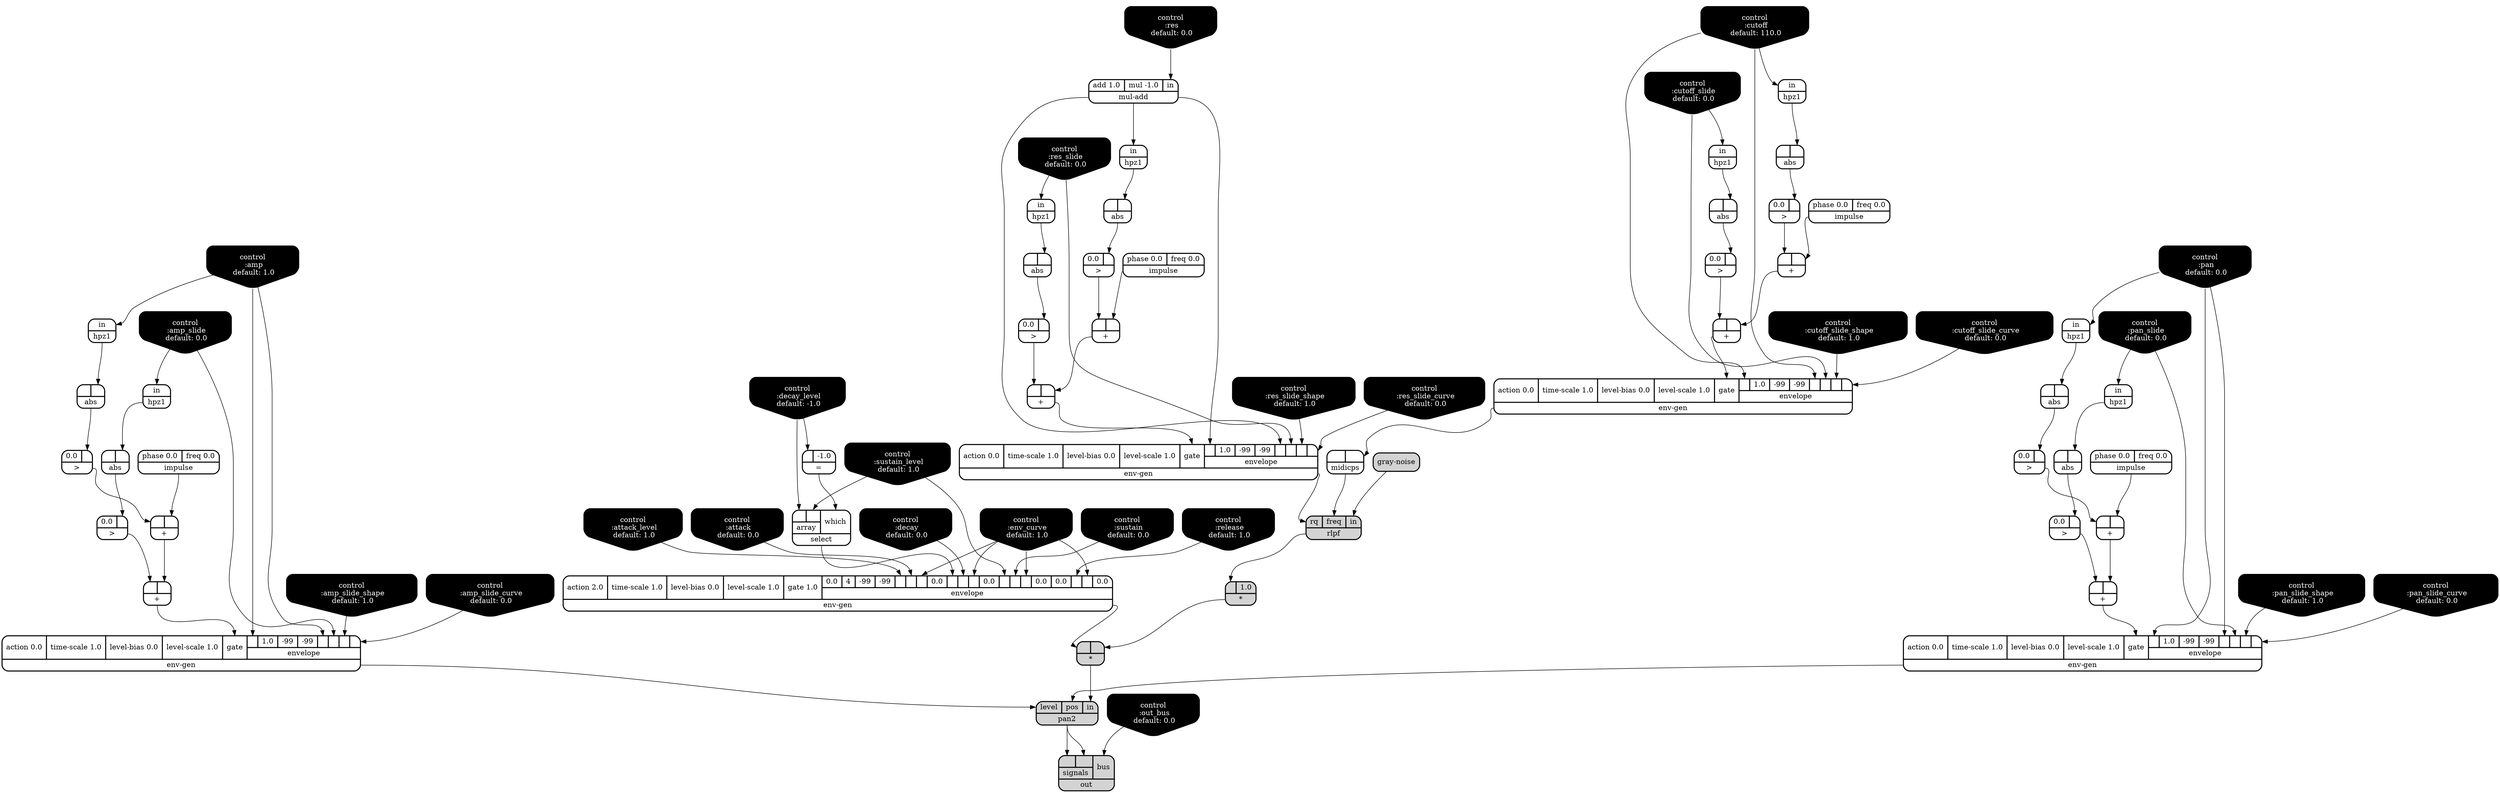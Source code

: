 digraph synthdef {
50 [label = "{{ <b> |<a> 1.0} |<__UG_NAME__>* }" style="filled, bold, rounded"  shape=record rankdir=LR];
66 [label = "{{ <b> |<a> } |<__UG_NAME__>* }" style="filled, bold, rounded"  shape=record rankdir=LR];
31 [label = "{{ <b> |<a> } |<__UG_NAME__>+ }" style="bold, rounded" shape=record rankdir=LR];
35 [label = "{{ <b> |<a> } |<__UG_NAME__>+ }" style="bold, rounded" shape=record rankdir=LR];
43 [label = "{{ <b> |<a> } |<__UG_NAME__>+ }" style="bold, rounded" shape=record rankdir=LR];
47 [label = "{{ <b> |<a> } |<__UG_NAME__>+ }" style="bold, rounded" shape=record rankdir=LR];
61 [label = "{{ <b> |<a> } |<__UG_NAME__>+ }" style="bold, rounded" shape=record rankdir=LR];
65 [label = "{{ <b> |<a> } |<__UG_NAME__>+ }" style="bold, rounded" shape=record rankdir=LR];
71 [label = "{{ <b> |<a> } |<__UG_NAME__>+ }" style="bold, rounded" shape=record rankdir=LR];
72 [label = "{{ <b> |<a> } |<__UG_NAME__>+ }" style="bold, rounded" shape=record rankdir=LR];
51 [label = "{{ <b> |<a> -1.0} |<__UG_NAME__>= }" style="bold, rounded" shape=record rankdir=LR];
30 [label = "{{ <b> 0.0|<a> } |<__UG_NAME__>\> }" style="bold, rounded" shape=record rankdir=LR];
34 [label = "{{ <b> 0.0|<a> } |<__UG_NAME__>\> }" style="bold, rounded" shape=record rankdir=LR];
42 [label = "{{ <b> 0.0|<a> } |<__UG_NAME__>\> }" style="bold, rounded" shape=record rankdir=LR];
46 [label = "{{ <b> 0.0|<a> } |<__UG_NAME__>\> }" style="bold, rounded" shape=record rankdir=LR];
57 [label = "{{ <b> 0.0|<a> } |<__UG_NAME__>\> }" style="bold, rounded" shape=record rankdir=LR];
60 [label = "{{ <b> 0.0|<a> } |<__UG_NAME__>\> }" style="bold, rounded" shape=record rankdir=LR];
64 [label = "{{ <b> 0.0|<a> } |<__UG_NAME__>\> }" style="bold, rounded" shape=record rankdir=LR];
70 [label = "{{ <b> 0.0|<a> } |<__UG_NAME__>\> }" style="bold, rounded" shape=record rankdir=LR];
29 [label = "{{ <b> |<a> } |<__UG_NAME__>abs }" style="bold, rounded" shape=record rankdir=LR];
33 [label = "{{ <b> |<a> } |<__UG_NAME__>abs }" style="bold, rounded" shape=record rankdir=LR];
41 [label = "{{ <b> |<a> } |<__UG_NAME__>abs }" style="bold, rounded" shape=record rankdir=LR];
45 [label = "{{ <b> |<a> } |<__UG_NAME__>abs }" style="bold, rounded" shape=record rankdir=LR];
56 [label = "{{ <b> |<a> } |<__UG_NAME__>abs }" style="bold, rounded" shape=record rankdir=LR];
59 [label = "{{ <b> |<a> } |<__UG_NAME__>abs }" style="bold, rounded" shape=record rankdir=LR];
63 [label = "{{ <b> |<a> } |<__UG_NAME__>abs }" style="bold, rounded" shape=record rankdir=LR];
69 [label = "{{ <b> |<a> } |<__UG_NAME__>abs }" style="bold, rounded" shape=record rankdir=LR];
0 [label = "control
 :amp
 default: 1.0" shape=invhouse style="rounded, filled, bold" fillcolor=black fontcolor=white ]; 
1 [label = "control
 :amp_slide
 default: 0.0" shape=invhouse style="rounded, filled, bold" fillcolor=black fontcolor=white ]; 
2 [label = "control
 :amp_slide_shape
 default: 1.0" shape=invhouse style="rounded, filled, bold" fillcolor=black fontcolor=white ]; 
3 [label = "control
 :amp_slide_curve
 default: 0.0" shape=invhouse style="rounded, filled, bold" fillcolor=black fontcolor=white ]; 
4 [label = "control
 :pan
 default: 0.0" shape=invhouse style="rounded, filled, bold" fillcolor=black fontcolor=white ]; 
5 [label = "control
 :pan_slide
 default: 0.0" shape=invhouse style="rounded, filled, bold" fillcolor=black fontcolor=white ]; 
6 [label = "control
 :pan_slide_shape
 default: 1.0" shape=invhouse style="rounded, filled, bold" fillcolor=black fontcolor=white ]; 
7 [label = "control
 :pan_slide_curve
 default: 0.0" shape=invhouse style="rounded, filled, bold" fillcolor=black fontcolor=white ]; 
8 [label = "control
 :attack
 default: 0.0" shape=invhouse style="rounded, filled, bold" fillcolor=black fontcolor=white ]; 
9 [label = "control
 :sustain
 default: 0.0" shape=invhouse style="rounded, filled, bold" fillcolor=black fontcolor=white ]; 
10 [label = "control
 :decay
 default: 0.0" shape=invhouse style="rounded, filled, bold" fillcolor=black fontcolor=white ]; 
11 [label = "control
 :release
 default: 1.0" shape=invhouse style="rounded, filled, bold" fillcolor=black fontcolor=white ]; 
12 [label = "control
 :attack_level
 default: 1.0" shape=invhouse style="rounded, filled, bold" fillcolor=black fontcolor=white ]; 
13 [label = "control
 :decay_level
 default: -1.0" shape=invhouse style="rounded, filled, bold" fillcolor=black fontcolor=white ]; 
14 [label = "control
 :sustain_level
 default: 1.0" shape=invhouse style="rounded, filled, bold" fillcolor=black fontcolor=white ]; 
15 [label = "control
 :env_curve
 default: 1.0" shape=invhouse style="rounded, filled, bold" fillcolor=black fontcolor=white ]; 
16 [label = "control
 :cutoff
 default: 110.0" shape=invhouse style="rounded, filled, bold" fillcolor=black fontcolor=white ]; 
17 [label = "control
 :cutoff_slide
 default: 0.0" shape=invhouse style="rounded, filled, bold" fillcolor=black fontcolor=white ]; 
18 [label = "control
 :cutoff_slide_shape
 default: 1.0" shape=invhouse style="rounded, filled, bold" fillcolor=black fontcolor=white ]; 
19 [label = "control
 :cutoff_slide_curve
 default: 0.0" shape=invhouse style="rounded, filled, bold" fillcolor=black fontcolor=white ]; 
20 [label = "control
 :res
 default: 0.0" shape=invhouse style="rounded, filled, bold" fillcolor=black fontcolor=white ]; 
21 [label = "control
 :res_slide
 default: 0.0" shape=invhouse style="rounded, filled, bold" fillcolor=black fontcolor=white ]; 
22 [label = "control
 :res_slide_shape
 default: 1.0" shape=invhouse style="rounded, filled, bold" fillcolor=black fontcolor=white ]; 
23 [label = "control
 :res_slide_curve
 default: 0.0" shape=invhouse style="rounded, filled, bold" fillcolor=black fontcolor=white ]; 
24 [label = "control
 :out_bus
 default: 0.0" shape=invhouse style="rounded, filled, bold" fillcolor=black fontcolor=white ]; 
36 [label = "{{ <action> action 0.0|<time____scale> time-scale 1.0|<level____bias> level-bias 0.0|<level____scale> level-scale 1.0|<gate> gate|{{<envelope___control___0>|1.0|-99|-99|<envelope___control___4>|<envelope___control___5>|<envelope___control___6>|<envelope___control___7>}|envelope}} |<__UG_NAME__>env-gen }" style="bold, rounded" shape=record rankdir=LR];
48 [label = "{{ <action> action 0.0|<time____scale> time-scale 1.0|<level____bias> level-bias 0.0|<level____scale> level-scale 1.0|<gate> gate|{{<envelope___mul____add___0>|1.0|-99|-99|<envelope___mul____add___4>|<envelope___control___5>|<envelope___control___6>|<envelope___control___7>}|envelope}} |<__UG_NAME__>env-gen }" style="bold, rounded" shape=record rankdir=LR];
53 [label = "{{ <action> action 2.0|<time____scale> time-scale 1.0|<level____bias> level-bias 0.0|<level____scale> level-scale 1.0|<gate> gate 1.0|{{0.0|4|-99|-99|<envelope___control___4>|<envelope___control___5>|<envelope___control___6>|0.0|<envelope___select___8>|<envelope___control___9>|<envelope___control___10>|0.0|<envelope___control___12>|<envelope___control___13>|<envelope___control___14>|0.0|0.0|<envelope___control___17>|<envelope___control___18>|0.0}|envelope}} |<__UG_NAME__>env-gen }" style="bold, rounded" shape=record rankdir=LR];
67 [label = "{{ <action> action 0.0|<time____scale> time-scale 1.0|<level____bias> level-bias 0.0|<level____scale> level-scale 1.0|<gate> gate|{{<envelope___control___0>|1.0|-99|-99|<envelope___control___4>|<envelope___control___5>|<envelope___control___6>|<envelope___control___7>}|envelope}} |<__UG_NAME__>env-gen }" style="bold, rounded" shape=record rankdir=LR];
73 [label = "{{ <action> action 0.0|<time____scale> time-scale 1.0|<level____bias> level-bias 0.0|<level____scale> level-scale 1.0|<gate> gate|{{<envelope___control___0>|1.0|-99|-99|<envelope___control___4>|<envelope___control___5>|<envelope___control___6>|<envelope___control___7>}|envelope}} |<__UG_NAME__>env-gen }" style="bold, rounded" shape=record rankdir=LR];
32 [label = "{<__UG_NAME__>gray-noise }" style="filled, bold, rounded"  shape=record rankdir=LR];
26 [label = "{{ <in> in} |<__UG_NAME__>hpz1 }" style="bold, rounded" shape=record rankdir=LR];
28 [label = "{{ <in> in} |<__UG_NAME__>hpz1 }" style="bold, rounded" shape=record rankdir=LR];
40 [label = "{{ <in> in} |<__UG_NAME__>hpz1 }" style="bold, rounded" shape=record rankdir=LR];
44 [label = "{{ <in> in} |<__UG_NAME__>hpz1 }" style="bold, rounded" shape=record rankdir=LR];
55 [label = "{{ <in> in} |<__UG_NAME__>hpz1 }" style="bold, rounded" shape=record rankdir=LR];
58 [label = "{{ <in> in} |<__UG_NAME__>hpz1 }" style="bold, rounded" shape=record rankdir=LR];
62 [label = "{{ <in> in} |<__UG_NAME__>hpz1 }" style="bold, rounded" shape=record rankdir=LR];
68 [label = "{{ <in> in} |<__UG_NAME__>hpz1 }" style="bold, rounded" shape=record rankdir=LR];
25 [label = "{{ <phase> phase 0.0|<freq> freq 0.0} |<__UG_NAME__>impulse }" style="bold, rounded" shape=record rankdir=LR];
27 [label = "{{ <phase> phase 0.0|<freq> freq 0.0} |<__UG_NAME__>impulse }" style="bold, rounded" shape=record rankdir=LR];
38 [label = "{{ <phase> phase 0.0|<freq> freq 0.0} |<__UG_NAME__>impulse }" style="bold, rounded" shape=record rankdir=LR];
54 [label = "{{ <phase> phase 0.0|<freq> freq 0.0} |<__UG_NAME__>impulse }" style="bold, rounded" shape=record rankdir=LR];
37 [label = "{{ <b> |<a> } |<__UG_NAME__>midicps }" style="bold, rounded" shape=record rankdir=LR];
39 [label = "{{ <add> add 1.0|<mul> mul -1.0|<in> in} |<__UG_NAME__>mul-add }" style="bold, rounded" shape=record rankdir=LR];
75 [label = "{{ {{<signals___pan2___0>|<signals___pan2___1>}|signals}|<bus> bus} |<__UG_NAME__>out }" style="filled, bold, rounded"  shape=record rankdir=LR];
74 [label = "{{ <level> level|<pos> pos|<in> in} |<__UG_NAME__>pan2 }" style="filled, bold, rounded"  shape=record rankdir=LR];
49 [label = "{{ <rq> rq|<freq> freq|<in> in} |<__UG_NAME__>rlpf }" style="filled, bold, rounded"  shape=record rankdir=LR];
52 [label = "{{ {{<array___control___0>|<array___control___1>}|array}|<which> which} |<__UG_NAME__>select }" style="bold, rounded" shape=record rankdir=LR];

49:__UG_NAME__ -> 50:b ;
50:__UG_NAME__ -> 66:a ;
53:__UG_NAME__ -> 66:b ;
27:__UG_NAME__ -> 31:a ;
30:__UG_NAME__ -> 31:b ;
31:__UG_NAME__ -> 35:a ;
34:__UG_NAME__ -> 35:b ;
38:__UG_NAME__ -> 43:a ;
42:__UG_NAME__ -> 43:b ;
43:__UG_NAME__ -> 47:a ;
46:__UG_NAME__ -> 47:b ;
25:__UG_NAME__ -> 61:a ;
60:__UG_NAME__ -> 61:b ;
61:__UG_NAME__ -> 65:a ;
64:__UG_NAME__ -> 65:b ;
54:__UG_NAME__ -> 71:a ;
70:__UG_NAME__ -> 71:b ;
71:__UG_NAME__ -> 72:a ;
57:__UG_NAME__ -> 72:b ;
13:__UG_NAME__ -> 51:b ;
29:__UG_NAME__ -> 30:a ;
33:__UG_NAME__ -> 34:a ;
41:__UG_NAME__ -> 42:a ;
45:__UG_NAME__ -> 46:a ;
56:__UG_NAME__ -> 57:a ;
59:__UG_NAME__ -> 60:a ;
63:__UG_NAME__ -> 64:a ;
69:__UG_NAME__ -> 70:a ;
28:__UG_NAME__ -> 29:a ;
26:__UG_NAME__ -> 33:a ;
40:__UG_NAME__ -> 41:a ;
44:__UG_NAME__ -> 45:a ;
55:__UG_NAME__ -> 56:a ;
58:__UG_NAME__ -> 59:a ;
62:__UG_NAME__ -> 63:a ;
68:__UG_NAME__ -> 69:a ;
16:__UG_NAME__ -> 36:envelope___control___0 ;
16:__UG_NAME__ -> 36:envelope___control___4 ;
17:__UG_NAME__ -> 36:envelope___control___5 ;
18:__UG_NAME__ -> 36:envelope___control___6 ;
19:__UG_NAME__ -> 36:envelope___control___7 ;
35:__UG_NAME__ -> 36:gate ;
39:__UG_NAME__ -> 48:envelope___mul____add___0 ;
39:__UG_NAME__ -> 48:envelope___mul____add___4 ;
21:__UG_NAME__ -> 48:envelope___control___5 ;
22:__UG_NAME__ -> 48:envelope___control___6 ;
23:__UG_NAME__ -> 48:envelope___control___7 ;
47:__UG_NAME__ -> 48:gate ;
12:__UG_NAME__ -> 53:envelope___control___4 ;
8:__UG_NAME__ -> 53:envelope___control___5 ;
15:__UG_NAME__ -> 53:envelope___control___6 ;
52:__UG_NAME__ -> 53:envelope___select___8 ;
10:__UG_NAME__ -> 53:envelope___control___9 ;
15:__UG_NAME__ -> 53:envelope___control___10 ;
14:__UG_NAME__ -> 53:envelope___control___12 ;
9:__UG_NAME__ -> 53:envelope___control___13 ;
15:__UG_NAME__ -> 53:envelope___control___14 ;
11:__UG_NAME__ -> 53:envelope___control___17 ;
15:__UG_NAME__ -> 53:envelope___control___18 ;
4:__UG_NAME__ -> 67:envelope___control___0 ;
4:__UG_NAME__ -> 67:envelope___control___4 ;
5:__UG_NAME__ -> 67:envelope___control___5 ;
6:__UG_NAME__ -> 67:envelope___control___6 ;
7:__UG_NAME__ -> 67:envelope___control___7 ;
65:__UG_NAME__ -> 67:gate ;
0:__UG_NAME__ -> 73:envelope___control___0 ;
0:__UG_NAME__ -> 73:envelope___control___4 ;
1:__UG_NAME__ -> 73:envelope___control___5 ;
2:__UG_NAME__ -> 73:envelope___control___6 ;
3:__UG_NAME__ -> 73:envelope___control___7 ;
72:__UG_NAME__ -> 73:gate ;
17:__UG_NAME__ -> 26:in ;
16:__UG_NAME__ -> 28:in ;
39:__UG_NAME__ -> 40:in ;
21:__UG_NAME__ -> 44:in ;
1:__UG_NAME__ -> 55:in ;
4:__UG_NAME__ -> 58:in ;
5:__UG_NAME__ -> 62:in ;
0:__UG_NAME__ -> 68:in ;
36:__UG_NAME__ -> 37:a ;
20:__UG_NAME__ -> 39:in ;
24:__UG_NAME__ -> 75:bus ;
74:__UG_NAME__ -> 75:signals___pan2___0 ;
74:__UG_NAME__ -> 75:signals___pan2___1 ;
66:__UG_NAME__ -> 74:in ;
67:__UG_NAME__ -> 74:pos ;
73:__UG_NAME__ -> 74:level ;
32:__UG_NAME__ -> 49:in ;
37:__UG_NAME__ -> 49:freq ;
48:__UG_NAME__ -> 49:rq ;
51:__UG_NAME__ -> 52:which ;
13:__UG_NAME__ -> 52:array___control___0 ;
14:__UG_NAME__ -> 52:array___control___1 ;

}